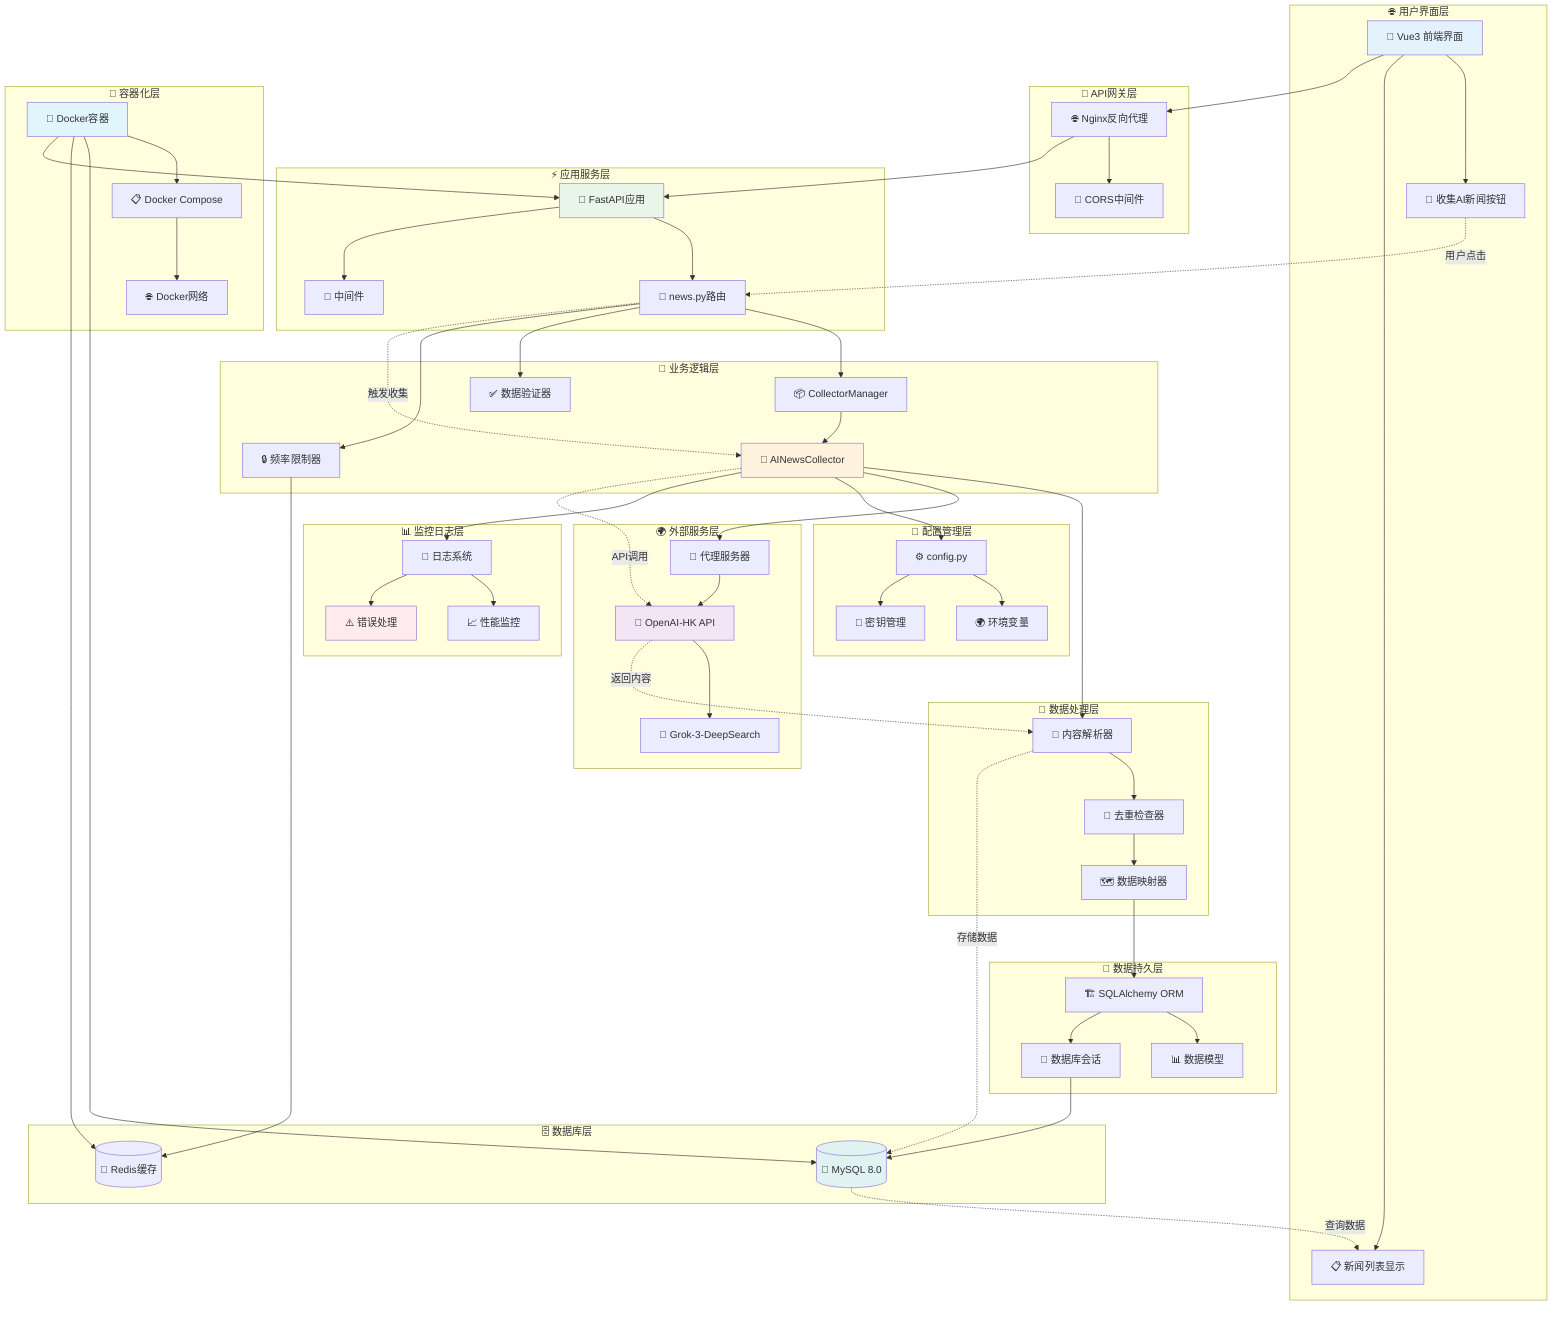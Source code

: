 graph TB
    subgraph "🌐 用户界面层"
        UI[📱 Vue3 前端界面]
        BTN[🔘 收集AI新闻按钮]
        LIST[📋 新闻列表显示]
        
        UI --> BTN
        UI --> LIST
    end
    
    subgraph "🔄 API网关层"
        NGINX[🌐 Nginx反向代理]
        CORS[🔗 CORS中间件]
        
        NGINX --> CORS
    end
    
    subgraph "⚡ 应用服务层"
        FASTAPI[🚀 FastAPI应用]
        ROUTER[🔄 news.py路由]
        MIDDLEWARE[🔧 中间件]
        
        FASTAPI --> ROUTER
        FASTAPI --> MIDDLEWARE
    end
    
    subgraph "🎯 业务逻辑层"
        MANAGER[📦 CollectorManager]
        COLLECTOR[🤖 AINewsCollector]
        VALIDATOR[✅ 数据验证器]
        LIMITER[🔒 频率限制器]
        
        MANAGER --> COLLECTOR
        ROUTER --> MANAGER
        ROUTER --> VALIDATOR
        ROUTER --> LIMITER
    end
    
    subgraph "🔧 数据处理层"
        PARSER[📝 内容解析器]
        DEDUP[🔄 去重检查器]
        MAPPER[🗺️ 数据映射器]
        
        COLLECTOR --> PARSER
        PARSER --> DEDUP
        DEDUP --> MAPPER
    end
    
    subgraph "💾 数据持久层"
        ORM[🏗️ SQLAlchemy ORM]
        MODELS[📊 数据模型]
        SESSION[🔄 数据库会话]
        
        ORM --> MODELS
        ORM --> SESSION
        MAPPER --> ORM
    end
    
    subgraph "🗄️ 数据库层"
        MYSQL[(🐬 MySQL 8.0)]
        REDIS[(🔴 Redis缓存)]
        
        SESSION --> MYSQL
        LIMITER --> REDIS
    end
    
    subgraph "🌍 外部服务层"
        OPENAI[🤖 OpenAI-HK API]
        GROK[🧠 Grok-3-DeepSearch]
        PROXY[🔗 代理服务器]
        
        OPENAI --> GROK
        COLLECTOR --> PROXY
        PROXY --> OPENAI
    end
    
    subgraph "🐳 容器化层"
        DOCKER[🐳 Docker容器]
        COMPOSE[📋 Docker Compose]
        NETWORK[🌐 Docker网络]
        
        DOCKER --> COMPOSE
        COMPOSE --> NETWORK
    end
    
    subgraph "🔧 配置管理层"
        CONFIG[⚙️ config.py]
        ENV[🌍 环境变量]
        SECRETS[🔐 密钥管理]
        
        CONFIG --> ENV
        CONFIG --> SECRETS
    end
    
    subgraph "📊 监控日志层"
        LOGGER[📝 日志系统]
        MONITOR[📈 性能监控]
        ERROR[⚠️ 错误处理]
        
        LOGGER --> MONITOR
        LOGGER --> ERROR
    end
    
    %% 连接关系
    UI --> NGINX
    NGINX --> FASTAPI
    COLLECTOR --> CONFIG
    COLLECTOR --> LOGGER
    DOCKER --> MYSQL
    DOCKER --> REDIS
    DOCKER --> FASTAPI
    
    %% 数据流向
    BTN -.->|用户点击| ROUTER
    ROUTER -.->|触发收集| COLLECTOR
    COLLECTOR -.->|API调用| OPENAI
    OPENAI -.->|返回内容| PARSER
    PARSER -.->|存储数据| MYSQL
    MYSQL -.->|查询数据| LIST
    
    %% 样式设置
    style UI fill:#e3f2fd
    style FASTAPI fill:#e8f5e8
    style COLLECTOR fill:#fff3e0
    style OPENAI fill:#f3e5f5
    style MYSQL fill:#e0f2f1
    style DOCKER fill:#e1f5fe
    style ERROR fill:#ffebee